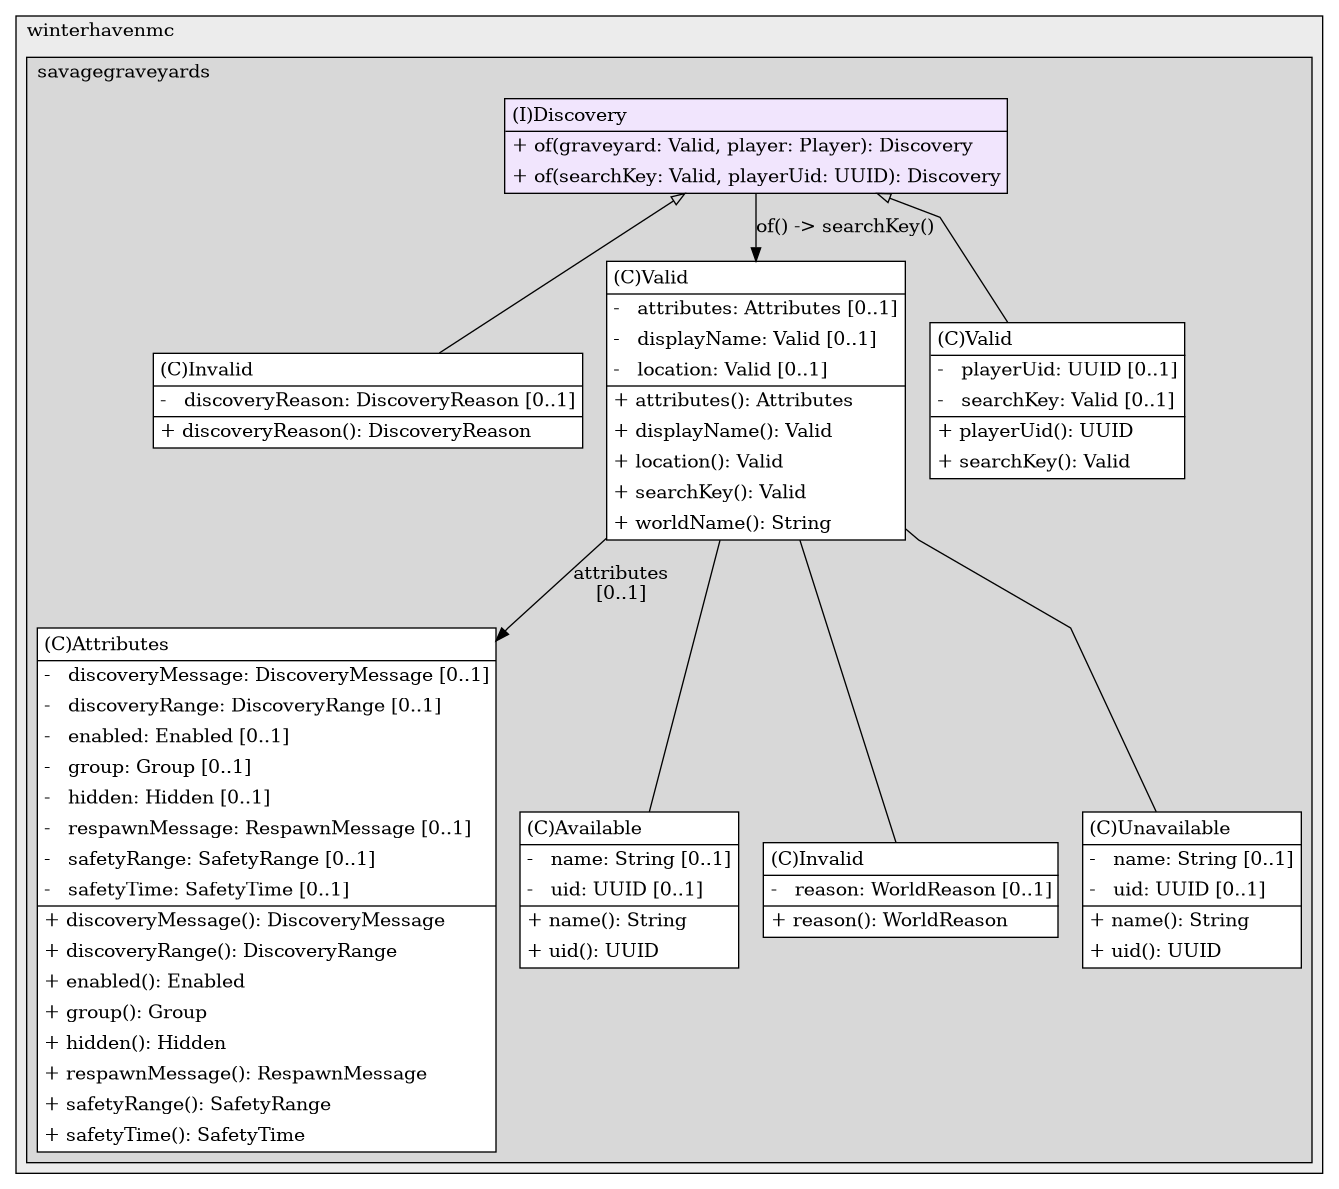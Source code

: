 @startuml

/' diagram meta data start
config=StructureConfiguration;
{
  "projectClassification": {
    "searchMode": "OpenProject", // OpenProject, AllProjects
    "includedProjects": "",
    "pathEndKeywords": "*.impl",
    "isClientPath": "",
    "isClientName": "",
    "isTestPath": "",
    "isTestName": "",
    "isMappingPath": "",
    "isMappingName": "",
    "isDataAccessPath": "",
    "isDataAccessName": "",
    "isDataStructurePath": "",
    "isDataStructureName": "",
    "isInterfaceStructuresPath": "",
    "isInterfaceStructuresName": "",
    "isEntryPointPath": "",
    "isEntryPointName": "",
    "treatFinalFieldsAsMandatory": false
  },
  "graphRestriction": {
    "classPackageExcludeFilter": "",
    "classPackageIncludeFilter": "",
    "classNameExcludeFilter": "",
    "classNameIncludeFilter": "",
    "methodNameExcludeFilter": "",
    "methodNameIncludeFilter": "",
    "removeByInheritance": "", // inheritance/annotation based filtering is done in a second step
    "removeByAnnotation": "",
    "removeByClassPackage": "", // cleanup the graph after inheritance/annotation based filtering is done
    "removeByClassName": "",
    "cutMappings": false,
    "cutEnum": true,
    "cutTests": true,
    "cutClient": true,
    "cutDataAccess": true,
    "cutInterfaceStructures": true,
    "cutDataStructures": true,
    "cutGetterAndSetter": true,
    "cutConstructors": true
  },
  "graphTraversal": {
    "forwardDepth": 3,
    "backwardDepth": 3,
    "classPackageExcludeFilter": "",
    "classPackageIncludeFilter": "",
    "classNameExcludeFilter": "",
    "classNameIncludeFilter": "",
    "methodNameExcludeFilter": "",
    "methodNameIncludeFilter": "",
    "hideMappings": false,
    "hideDataStructures": false,
    "hidePrivateMethods": true,
    "hideInterfaceCalls": true, // indirection: implementation -> interface (is hidden) -> implementation
    "onlyShowApplicationEntryPoints": false, // root node is included
    "useMethodCallsForStructureDiagram": "ForwardOnly" // ForwardOnly, BothDirections, No
  },
  "details": {
    "aggregation": "GroupByClass", // ByClass, GroupByClass, None
    "showClassGenericTypes": true,
    "showMethods": true,
    "showMethodParameterNames": true,
    "showMethodParameterTypes": true,
    "showMethodReturnType": true,
    "showPackageLevels": 2,
    "showDetailedClassStructure": true
  },
  "rootClass": "com.winterhavenmc.savagegraveyards.models.discovery.Discovery",
  "extensionCallbackMethod": "" // qualified.class.name#methodName - signature: public static String method(String)
}
diagram meta data end '/



digraph g {
    rankdir="TB"
    splines=polyline
    

'nodes 
subgraph cluster_1655488073 { 
   	label=winterhavenmc
	labeljust=l
	fillcolor="#ececec"
	style=filled
   
   subgraph cluster_718573502 { 
   	label=savagegraveyards
	labeljust=l
	fillcolor="#d8d8d8"
	style=filled
   
   Attributes634274251[
	label=<<TABLE BORDER="1" CELLBORDER="0" CELLPADDING="4" CELLSPACING="0">
<TR><TD ALIGN="LEFT" >(C)Attributes</TD></TR>
<HR/>
<TR><TD ALIGN="LEFT" >-   discoveryMessage: DiscoveryMessage [0..1]</TD></TR>
<TR><TD ALIGN="LEFT" >-   discoveryRange: DiscoveryRange [0..1]</TD></TR>
<TR><TD ALIGN="LEFT" >-   enabled: Enabled [0..1]</TD></TR>
<TR><TD ALIGN="LEFT" >-   group: Group [0..1]</TD></TR>
<TR><TD ALIGN="LEFT" >-   hidden: Hidden [0..1]</TD></TR>
<TR><TD ALIGN="LEFT" >-   respawnMessage: RespawnMessage [0..1]</TD></TR>
<TR><TD ALIGN="LEFT" >-   safetyRange: SafetyRange [0..1]</TD></TR>
<TR><TD ALIGN="LEFT" >-   safetyTime: SafetyTime [0..1]</TD></TR>
<HR/>
<TR><TD ALIGN="LEFT" >+ discoveryMessage(): DiscoveryMessage</TD></TR>
<TR><TD ALIGN="LEFT" >+ discoveryRange(): DiscoveryRange</TD></TR>
<TR><TD ALIGN="LEFT" >+ enabled(): Enabled</TD></TR>
<TR><TD ALIGN="LEFT" >+ group(): Group</TD></TR>
<TR><TD ALIGN="LEFT" >+ hidden(): Hidden</TD></TR>
<TR><TD ALIGN="LEFT" >+ respawnMessage(): RespawnMessage</TD></TR>
<TR><TD ALIGN="LEFT" >+ safetyRange(): SafetyRange</TD></TR>
<TR><TD ALIGN="LEFT" >+ safetyTime(): SafetyTime</TD></TR>
</TABLE>>
	style=filled
	margin=0
	shape=plaintext
	fillcolor="#FFFFFF"
];

Available841330449[
	label=<<TABLE BORDER="1" CELLBORDER="0" CELLPADDING="4" CELLSPACING="0">
<TR><TD ALIGN="LEFT" >(C)Available</TD></TR>
<HR/>
<TR><TD ALIGN="LEFT" >-   name: String [0..1]</TD></TR>
<TR><TD ALIGN="LEFT" >-   uid: UUID [0..1]</TD></TR>
<HR/>
<TR><TD ALIGN="LEFT" >+ name(): String</TD></TR>
<TR><TD ALIGN="LEFT" >+ uid(): UUID</TD></TR>
</TABLE>>
	style=filled
	margin=0
	shape=plaintext
	fillcolor="#FFFFFF"
];

Discovery836352235[
	label=<<TABLE BORDER="1" CELLBORDER="0" CELLPADDING="4" CELLSPACING="0">
<TR><TD ALIGN="LEFT" >(I)Discovery</TD></TR>
<HR/>
<TR><TD ALIGN="LEFT" >+ of(graveyard: Valid, player: Player): Discovery</TD></TR>
<TR><TD ALIGN="LEFT" >+ of(searchKey: Valid, playerUid: UUID): Discovery</TD></TR>
</TABLE>>
	style=filled
	margin=0
	shape=plaintext
	fillcolor="#F1E5FD"
];

Invalid630273971[
	label=<<TABLE BORDER="1" CELLBORDER="0" CELLPADDING="4" CELLSPACING="0">
<TR><TD ALIGN="LEFT" >(C)Invalid</TD></TR>
<HR/>
<TR><TD ALIGN="LEFT" >-   discoveryReason: DiscoveryReason [0..1]</TD></TR>
<HR/>
<TR><TD ALIGN="LEFT" >+ discoveryReason(): DiscoveryReason</TD></TR>
</TABLE>>
	style=filled
	margin=0
	shape=plaintext
	fillcolor="#FFFFFF"
];

Invalid841330449[
	label=<<TABLE BORDER="1" CELLBORDER="0" CELLPADDING="4" CELLSPACING="0">
<TR><TD ALIGN="LEFT" >(C)Invalid</TD></TR>
<HR/>
<TR><TD ALIGN="LEFT" >-   reason: WorldReason [0..1]</TD></TR>
<HR/>
<TR><TD ALIGN="LEFT" >+ reason(): WorldReason</TD></TR>
</TABLE>>
	style=filled
	margin=0
	shape=plaintext
	fillcolor="#FFFFFF"
];

Unavailable841330449[
	label=<<TABLE BORDER="1" CELLBORDER="0" CELLPADDING="4" CELLSPACING="0">
<TR><TD ALIGN="LEFT" >(C)Unavailable</TD></TR>
<HR/>
<TR><TD ALIGN="LEFT" >-   name: String [0..1]</TD></TR>
<TR><TD ALIGN="LEFT" >-   uid: UUID [0..1]</TD></TR>
<HR/>
<TR><TD ALIGN="LEFT" >+ name(): String</TD></TR>
<TR><TD ALIGN="LEFT" >+ uid(): UUID</TD></TR>
</TABLE>>
	style=filled
	margin=0
	shape=plaintext
	fillcolor="#FFFFFF"
];

Valid1007770539[
	label=<<TABLE BORDER="1" CELLBORDER="0" CELLPADDING="4" CELLSPACING="0">
<TR><TD ALIGN="LEFT" >(C)Valid</TD></TR>
<HR/>
<TR><TD ALIGN="LEFT" >-   attributes: Attributes [0..1]</TD></TR>
<TR><TD ALIGN="LEFT" >-   displayName: Valid [0..1]</TD></TR>
<TR><TD ALIGN="LEFT" >-   location: Valid [0..1]</TD></TR>
<HR/>
<TR><TD ALIGN="LEFT" >+ attributes(): Attributes</TD></TR>
<TR><TD ALIGN="LEFT" >+ displayName(): Valid</TD></TR>
<TR><TD ALIGN="LEFT" >+ location(): Valid</TD></TR>
<TR><TD ALIGN="LEFT" >+ searchKey(): Valid</TD></TR>
<TR><TD ALIGN="LEFT" >+ worldName(): String</TD></TR>
</TABLE>>
	style=filled
	margin=0
	shape=plaintext
	fillcolor="#FFFFFF"
];

Valid630273971[
	label=<<TABLE BORDER="1" CELLBORDER="0" CELLPADDING="4" CELLSPACING="0">
<TR><TD ALIGN="LEFT" >(C)Valid</TD></TR>
<HR/>
<TR><TD ALIGN="LEFT" >-   playerUid: UUID [0..1]</TD></TR>
<TR><TD ALIGN="LEFT" >-   searchKey: Valid [0..1]</TD></TR>
<HR/>
<TR><TD ALIGN="LEFT" >+ playerUid(): UUID</TD></TR>
<TR><TD ALIGN="LEFT" >+ searchKey(): Valid</TD></TR>
</TABLE>>
	style=filled
	margin=0
	shape=plaintext
	fillcolor="#FFFFFF"
];
} 
} 

'edges    
Discovery836352235 -> Invalid630273971[arrowhead=none, arrowtail=empty, dir=both];
Discovery836352235 -> Valid1007770539[label="of() -> searchKey()"];
Discovery836352235 -> Valid630273971[arrowhead=none, arrowtail=empty, dir=both];
Valid1007770539 -> Attributes634274251[label="attributes
[0..1]"];
Valid1007770539 -> Available841330449[arrowhead=none];
Valid1007770539 -> Invalid841330449[arrowhead=none];
Valid1007770539 -> Unavailable841330449[arrowhead=none];
    
}
@enduml